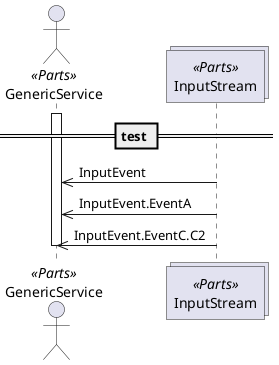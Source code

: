 @startuml Read event from stream

== test ==

actor "GenericService" as GenericService <<Parts>>
collections "InputStream" as InputStream <<Parts>>

activate GenericService
InputStream ->> GenericService: InputEvent
InputStream ->> GenericService: InputEvent.EventA
InputStream ->> GenericService: InputEvent.EventC.C2

deactivate GenericService

@enduml
